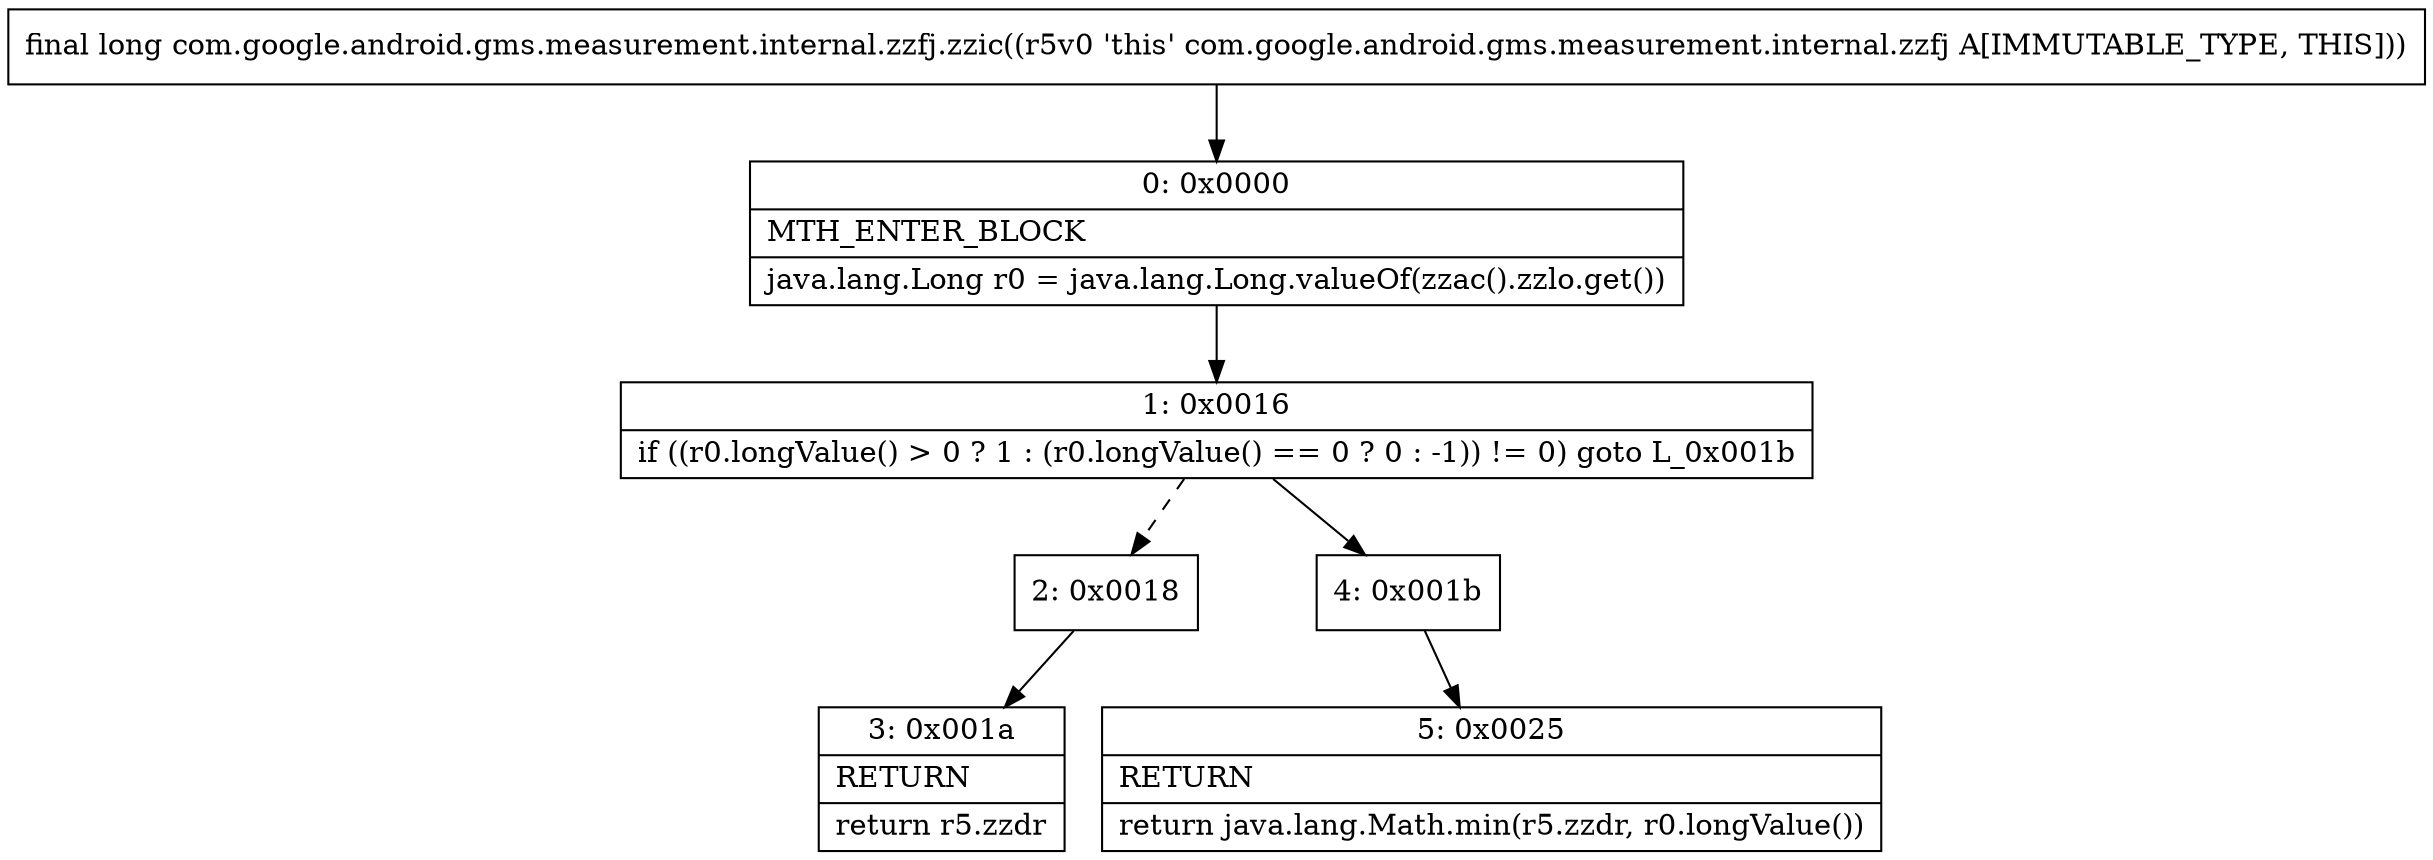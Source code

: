 digraph "CFG forcom.google.android.gms.measurement.internal.zzfj.zzic()J" {
Node_0 [shape=record,label="{0\:\ 0x0000|MTH_ENTER_BLOCK\l|java.lang.Long r0 = java.lang.Long.valueOf(zzac().zzlo.get())\l}"];
Node_1 [shape=record,label="{1\:\ 0x0016|if ((r0.longValue() \> 0 ? 1 : (r0.longValue() == 0 ? 0 : \-1)) != 0) goto L_0x001b\l}"];
Node_2 [shape=record,label="{2\:\ 0x0018}"];
Node_3 [shape=record,label="{3\:\ 0x001a|RETURN\l|return r5.zzdr\l}"];
Node_4 [shape=record,label="{4\:\ 0x001b}"];
Node_5 [shape=record,label="{5\:\ 0x0025|RETURN\l|return java.lang.Math.min(r5.zzdr, r0.longValue())\l}"];
MethodNode[shape=record,label="{final long com.google.android.gms.measurement.internal.zzfj.zzic((r5v0 'this' com.google.android.gms.measurement.internal.zzfj A[IMMUTABLE_TYPE, THIS])) }"];
MethodNode -> Node_0;
Node_0 -> Node_1;
Node_1 -> Node_2[style=dashed];
Node_1 -> Node_4;
Node_2 -> Node_3;
Node_4 -> Node_5;
}

